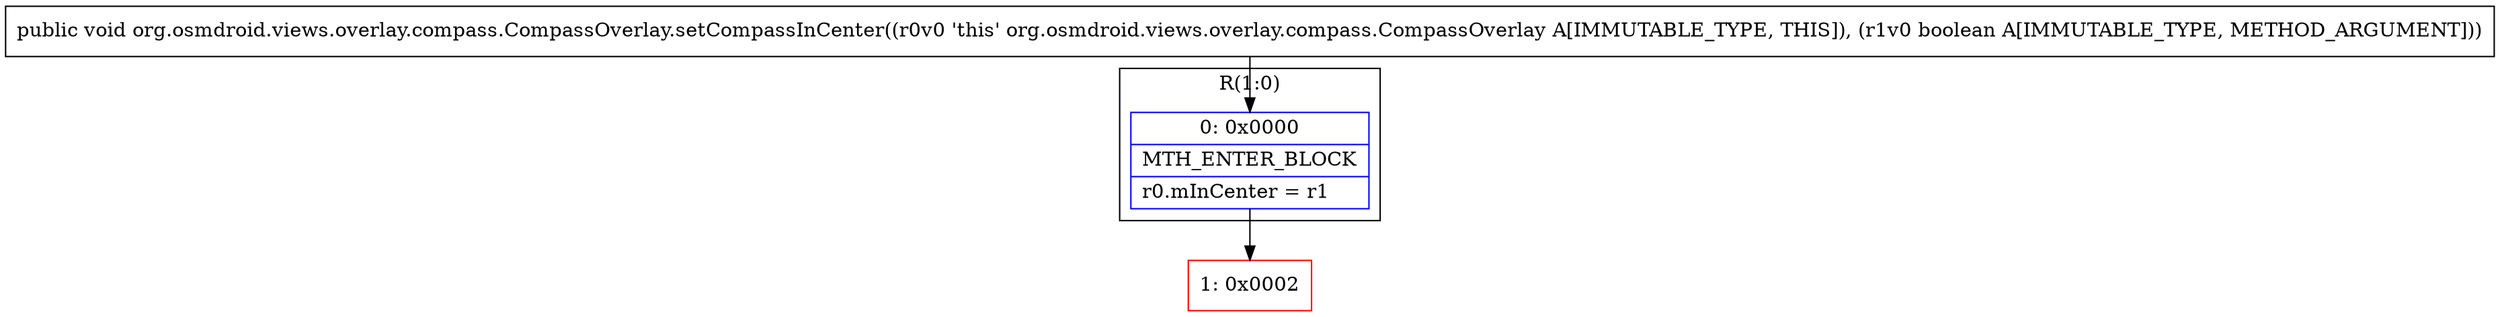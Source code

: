 digraph "CFG fororg.osmdroid.views.overlay.compass.CompassOverlay.setCompassInCenter(Z)V" {
subgraph cluster_Region_1290248096 {
label = "R(1:0)";
node [shape=record,color=blue];
Node_0 [shape=record,label="{0\:\ 0x0000|MTH_ENTER_BLOCK\l|r0.mInCenter = r1\l}"];
}
Node_1 [shape=record,color=red,label="{1\:\ 0x0002}"];
MethodNode[shape=record,label="{public void org.osmdroid.views.overlay.compass.CompassOverlay.setCompassInCenter((r0v0 'this' org.osmdroid.views.overlay.compass.CompassOverlay A[IMMUTABLE_TYPE, THIS]), (r1v0 boolean A[IMMUTABLE_TYPE, METHOD_ARGUMENT])) }"];
MethodNode -> Node_0;
Node_0 -> Node_1;
}

